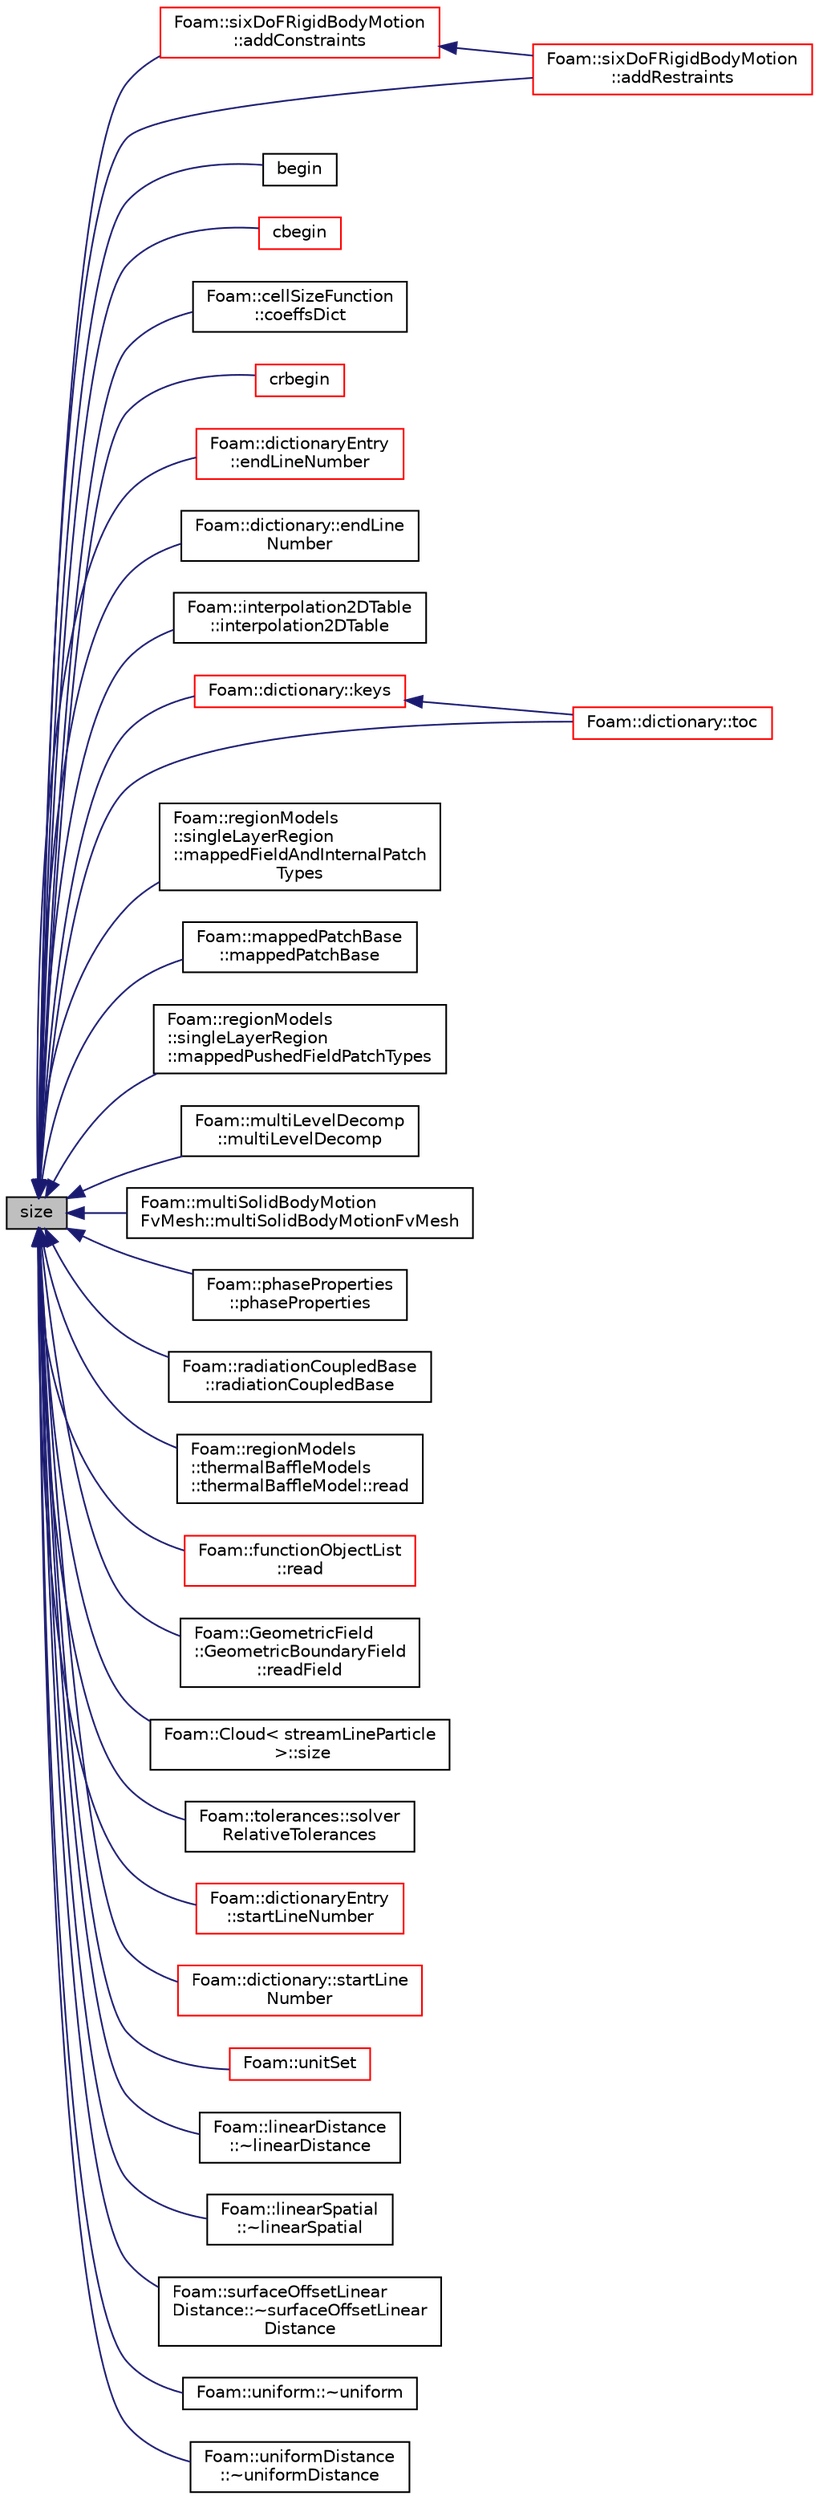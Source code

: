 digraph "size"
{
  bgcolor="transparent";
  edge [fontname="Helvetica",fontsize="10",labelfontname="Helvetica",labelfontsize="10"];
  node [fontname="Helvetica",fontsize="10",shape=record];
  rankdir="LR";
  Node1 [label="size",height=0.2,width=0.4,color="black", fillcolor="grey75", style="filled", fontcolor="black"];
  Node1 -> Node2 [dir="back",color="midnightblue",fontsize="10",style="solid",fontname="Helvetica"];
  Node2 [label="Foam::sixDoFRigidBodyMotion\l::addConstraints",height=0.2,width=0.4,color="red",URL="$a02328.html#a23dd71414ffe550535f783a02bea023b",tooltip="Add restraints to the motion, public to allow external. "];
  Node2 -> Node3 [dir="back",color="midnightblue",fontsize="10",style="solid",fontname="Helvetica"];
  Node3 [label="Foam::sixDoFRigidBodyMotion\l::addRestraints",height=0.2,width=0.4,color="red",URL="$a02328.html#aab527a28d55b5ef6f92763390ca4f50d",tooltip="Add restraints to the motion, public to allow external. "];
  Node1 -> Node3 [dir="back",color="midnightblue",fontsize="10",style="solid",fontname="Helvetica"];
  Node1 -> Node4 [dir="back",color="midnightblue",fontsize="10",style="solid",fontname="Helvetica"];
  Node4 [label="begin",height=0.2,width=0.4,color="black",URL="$a00572.html#a976410481b9103df5f97815552539137"];
  Node1 -> Node5 [dir="back",color="midnightblue",fontsize="10",style="solid",fontname="Helvetica"];
  Node5 [label="cbegin",height=0.2,width=0.4,color="red",URL="$a00572.html#a67d10de0403495215455b7d31ba05a0f"];
  Node1 -> Node6 [dir="back",color="midnightblue",fontsize="10",style="solid",fontname="Helvetica"];
  Node6 [label="Foam::cellSizeFunction\l::coeffsDict",height=0.2,width=0.4,color="black",URL="$a00237.html#a2542ad581af982c3f818094e5dbccdfa",tooltip="Const access to the details dictionary. "];
  Node1 -> Node7 [dir="back",color="midnightblue",fontsize="10",style="solid",fontname="Helvetica"];
  Node7 [label="crbegin",height=0.2,width=0.4,color="red",URL="$a00572.html#a93ff121259aed76f7e68b3c576e84b76"];
  Node1 -> Node8 [dir="back",color="midnightblue",fontsize="10",style="solid",fontname="Helvetica"];
  Node8 [label="Foam::dictionaryEntry\l::endLineNumber",height=0.2,width=0.4,color="red",URL="$a00525.html#a81a390bbf17cc67ee0259de115528a01",tooltip="Return line number of last token in dictionary. "];
  Node1 -> Node9 [dir="back",color="midnightblue",fontsize="10",style="solid",fontname="Helvetica"];
  Node9 [label="Foam::dictionary::endLine\lNumber",height=0.2,width=0.4,color="black",URL="$a00523.html#a81a390bbf17cc67ee0259de115528a01",tooltip="Return line number of last token in dictionary. "];
  Node1 -> Node10 [dir="back",color="midnightblue",fontsize="10",style="solid",fontname="Helvetica"];
  Node10 [label="Foam::interpolation2DTable\l::interpolation2DTable",height=0.2,width=0.4,color="black",URL="$a01152.html#a6682986f0fdde80e1eae849f88aa9625",tooltip="Construct copy. "];
  Node1 -> Node11 [dir="back",color="midnightblue",fontsize="10",style="solid",fontname="Helvetica"];
  Node11 [label="Foam::dictionary::keys",height=0.2,width=0.4,color="red",URL="$a00523.html#a49c635d77dcc69faaddc1d716d0a5c26",tooltip="Return the list of available keys or patterns. "];
  Node11 -> Node12 [dir="back",color="midnightblue",fontsize="10",style="solid",fontname="Helvetica"];
  Node12 [label="Foam::dictionary::toc",height=0.2,width=0.4,color="red",URL="$a00523.html#a0f6e0082a283505ed197ce3e0498326b",tooltip="Return the table of contents. "];
  Node1 -> Node13 [dir="back",color="midnightblue",fontsize="10",style="solid",fontname="Helvetica"];
  Node13 [label="Foam::regionModels\l::singleLayerRegion\l::mappedFieldAndInternalPatch\lTypes",height=0.2,width=0.4,color="black",URL="$a02321.html#a1ccd593356663813419f8d65ff5e2e81"];
  Node1 -> Node14 [dir="back",color="midnightblue",fontsize="10",style="solid",fontname="Helvetica"];
  Node14 [label="Foam::mappedPatchBase\l::mappedPatchBase",height=0.2,width=0.4,color="black",URL="$a01421.html#ae57903ca8bbfe2944acf6a2cc72acc1e",tooltip="Construct from dictionary. "];
  Node1 -> Node15 [dir="back",color="midnightblue",fontsize="10",style="solid",fontname="Helvetica"];
  Node15 [label="Foam::regionModels\l::singleLayerRegion\l::mappedPushedFieldPatchTypes",height=0.2,width=0.4,color="black",URL="$a02321.html#a7be31a74ccb28485563ae10e9e1c2190"];
  Node1 -> Node16 [dir="back",color="midnightblue",fontsize="10",style="solid",fontname="Helvetica"];
  Node16 [label="Foam::multiLevelDecomp\l::multiLevelDecomp",height=0.2,width=0.4,color="black",URL="$a01547.html#ab2f78cae2465efe01e3177b9aa8a5eca",tooltip="Construct given the decomposition dictionary. "];
  Node1 -> Node17 [dir="back",color="midnightblue",fontsize="10",style="solid",fontname="Helvetica"];
  Node17 [label="Foam::multiSolidBodyMotion\lFvMesh::multiSolidBodyMotionFvMesh",height=0.2,width=0.4,color="black",URL="$a01560.html#a51e921d3df17b3742d31ef77f0732942",tooltip="Construct from IOobject. "];
  Node1 -> Node18 [dir="back",color="midnightblue",fontsize="10",style="solid",fontname="Helvetica"];
  Node18 [label="Foam::phaseProperties\l::phaseProperties",height=0.2,width=0.4,color="black",URL="$a01846.html#a3b5b875ef8e2fad3fc424b37904a1446",tooltip="Construct from Istream. "];
  Node1 -> Node19 [dir="back",color="midnightblue",fontsize="10",style="solid",fontname="Helvetica"];
  Node19 [label="Foam::radiationCoupledBase\l::radiationCoupledBase",height=0.2,width=0.4,color="black",URL="$a02060.html#a6f09f21a47457f4b1717bdbf0f5ab283",tooltip="Construct from patch and dictionary. "];
  Node1 -> Node20 [dir="back",color="midnightblue",fontsize="10",style="solid",fontname="Helvetica"];
  Node20 [label="Foam::regionModels\l::thermalBaffleModels\l::thermalBaffleModel::read",height=0.2,width=0.4,color="black",URL="$a02584.html#afac0600fef97b05534a595ce00b272ed",tooltip="Read control parameters from dictionary. "];
  Node1 -> Node21 [dir="back",color="midnightblue",fontsize="10",style="solid",fontname="Helvetica"];
  Node21 [label="Foam::functionObjectList\l::read",height=0.2,width=0.4,color="red",URL="$a00869.html#af816873151ddb0126e98bb2f914d8ed5",tooltip="Read and set the function objects if their data have changed. "];
  Node1 -> Node22 [dir="back",color="midnightblue",fontsize="10",style="solid",fontname="Helvetica"];
  Node22 [label="Foam::GeometricField\l::GeometricBoundaryField\l::readField",height=0.2,width=0.4,color="black",URL="$a00920.html#a3b159706bf20959b4215e3c90e2cdb2f",tooltip="Read the boundary field. "];
  Node1 -> Node23 [dir="back",color="midnightblue",fontsize="10",style="solid",fontname="Helvetica"];
  Node23 [label="Foam::Cloud\< streamLineParticle\l \>::size",height=0.2,width=0.4,color="black",URL="$a00282.html#a65cea301e2d6033c43932d12d91c792f"];
  Node1 -> Node24 [dir="back",color="midnightblue",fontsize="10",style="solid",fontname="Helvetica"];
  Node24 [label="Foam::tolerances::solver\lRelativeTolerances",height=0.2,width=0.4,color="black",URL="$a02624.html#a4ccdd40445665d500e26e70ff864bf17"];
  Node1 -> Node25 [dir="back",color="midnightblue",fontsize="10",style="solid",fontname="Helvetica"];
  Node25 [label="Foam::dictionaryEntry\l::startLineNumber",height=0.2,width=0.4,color="red",URL="$a00525.html#a2535f3d5b5cb39190c77ef00839a93dc",tooltip="Return line number of first token in dictionary. "];
  Node1 -> Node26 [dir="back",color="midnightblue",fontsize="10",style="solid",fontname="Helvetica"];
  Node26 [label="Foam::dictionary::startLine\lNumber",height=0.2,width=0.4,color="red",URL="$a00523.html#a2535f3d5b5cb39190c77ef00839a93dc",tooltip="Return line number of first token in dictionary. "];
  Node1 -> Node12 [dir="back",color="midnightblue",fontsize="10",style="solid",fontname="Helvetica"];
  Node1 -> Node27 [dir="back",color="midnightblue",fontsize="10",style="solid",fontname="Helvetica"];
  Node27 [label="Foam::unitSet",height=0.2,width=0.4,color="red",URL="$a10733.html#ab291fd4325ded310ef6d2212e126b39e",tooltip="Set of all dimensions. "];
  Node1 -> Node28 [dir="back",color="midnightblue",fontsize="10",style="solid",fontname="Helvetica"];
  Node28 [label="Foam::linearDistance\l::~linearDistance",height=0.2,width=0.4,color="black",URL="$a01337.html#a2b1f2abb75854ac323bc43c42d82efc9",tooltip="Destructor. "];
  Node1 -> Node29 [dir="back",color="midnightblue",fontsize="10",style="solid",fontname="Helvetica"];
  Node29 [label="Foam::linearSpatial\l::~linearSpatial",height=0.2,width=0.4,color="black",URL="$a01343.html#a1f3c137238673afffeedcf1fb7d481b9",tooltip="Destructor. "];
  Node1 -> Node30 [dir="back",color="midnightblue",fontsize="10",style="solid",fontname="Helvetica"];
  Node30 [label="Foam::surfaceOffsetLinear\lDistance::~surfaceOffsetLinear\lDistance",height=0.2,width=0.4,color="black",URL="$a02490.html#a800fc1af2a3056b3db4bc4a0ec991cb5",tooltip="Destructor. "];
  Node1 -> Node31 [dir="back",color="midnightblue",fontsize="10",style="solid",fontname="Helvetica"];
  Node31 [label="Foam::uniform::~uniform",height=0.2,width=0.4,color="black",URL="$a02740.html#aa06537a5fc33d9b8119b0eb5155b4fb8",tooltip="Destructor. "];
  Node1 -> Node32 [dir="back",color="midnightblue",fontsize="10",style="solid",fontname="Helvetica"];
  Node32 [label="Foam::uniformDistance\l::~uniformDistance",height=0.2,width=0.4,color="black",URL="$a02745.html#aa238e4349d43edd0e7d1195e3fcf5736",tooltip="Destructor. "];
}

